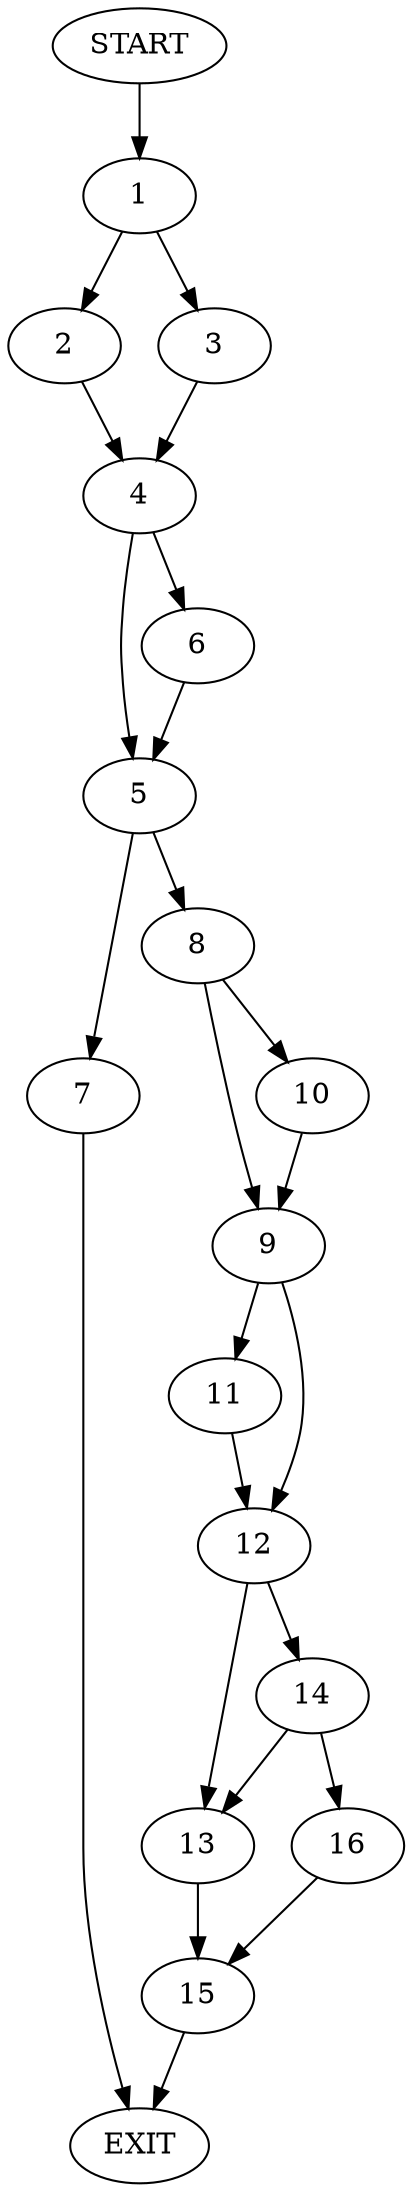 digraph {
0 [label="START"]
17 [label="EXIT"]
0 -> 1
1 -> 2
1 -> 3
2 -> 4
3 -> 4
4 -> 5
4 -> 6
6 -> 5
5 -> 7
5 -> 8
7 -> 17
8 -> 9
8 -> 10
10 -> 9
9 -> 11
9 -> 12
12 -> 13
12 -> 14
11 -> 12
13 -> 15
14 -> 13
14 -> 16
16 -> 15
15 -> 17
}
